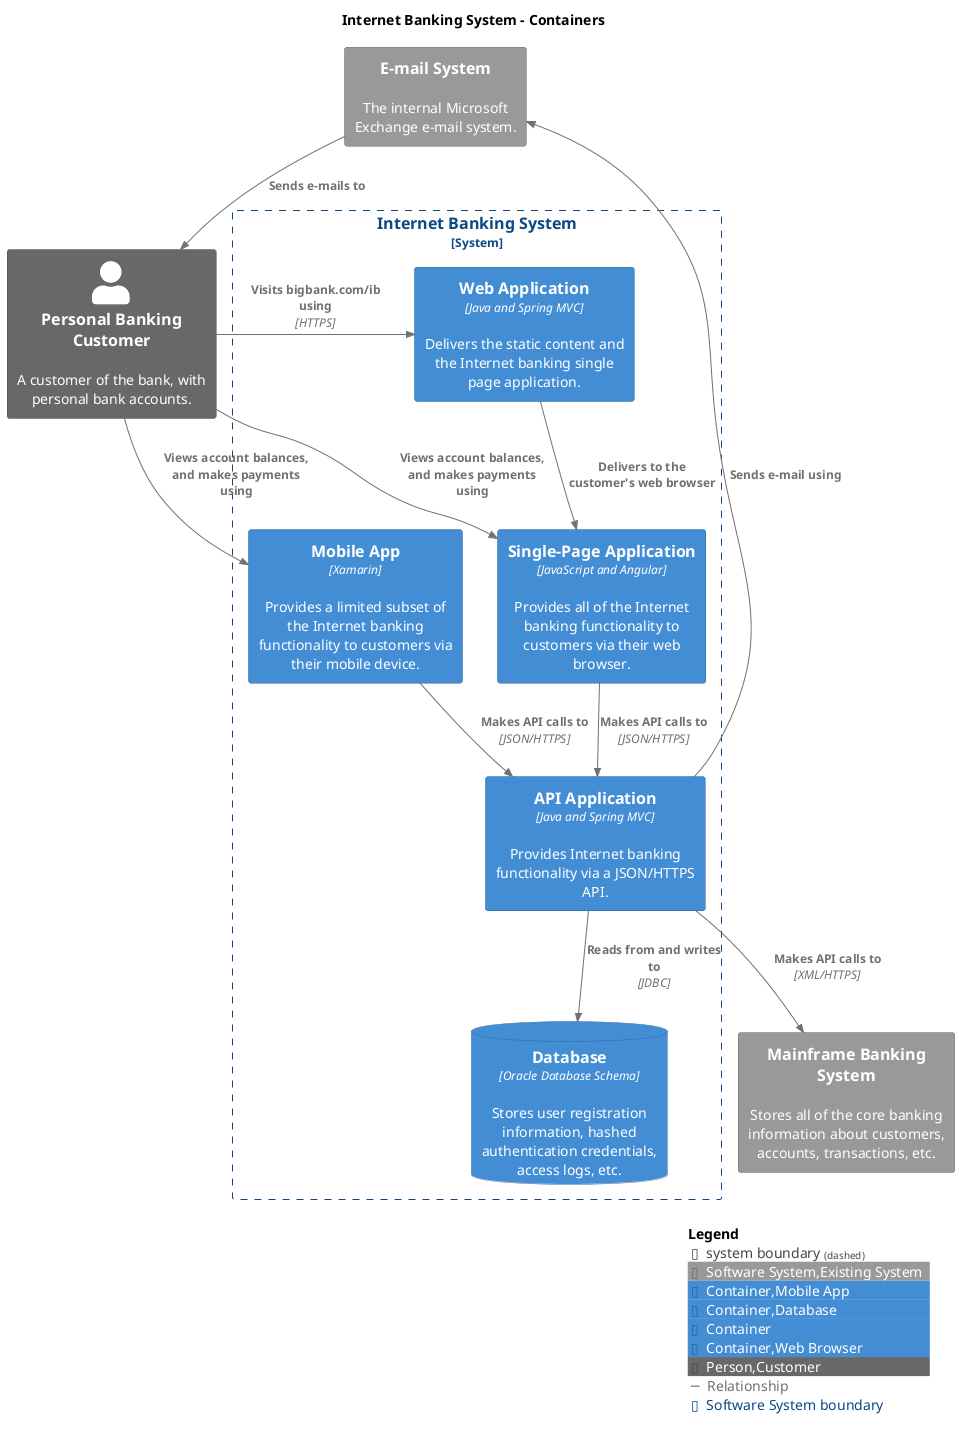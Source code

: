 @startuml
set separator none
title Internet Banking System - Containers

top to bottom direction

!include <C4/C4>
!include <C4/C4_Context>
!include <C4/C4_Container>

AddElementTag("Software System,Existing System", $bgColor="#999999", $borderColor="#6b6b6b", $fontColor="#ffffff", $sprite="", $shadowing="")
AddElementTag("Container,Mobile App", $bgColor="#438dd5", $borderColor="#2e6295", $fontColor="#ffffff", $sprite="", $shadowing="")
AddElementTag("Container,Database", $bgColor="#438dd5", $borderColor="#2e6295", $fontColor="#ffffff", $sprite="", $shadowing="")
AddElementTag("Container", $bgColor="#438dd5", $borderColor="#2e6295", $fontColor="#ffffff", $sprite="", $shadowing="")
AddElementTag("Container,Web Browser", $bgColor="#438dd5", $borderColor="#2e6295", $fontColor="#ffffff", $sprite="", $shadowing="")
AddElementTag("Person,Customer", $bgColor="#686868", $borderColor="#484848", $fontColor="#ffffff", $sprite="", $shadowing="")

AddRelTag("Relationship", $textColor="#707070", $lineColor="#707070", $lineStyle = "")

AddBoundaryTag("Software System", $bgColor="#ffffff", $borderColor="#0b4884", $fontColor="#0b4884", $shadowing="")

Person_Ext(PersonalBankingCustomer, "Personal Banking Customer", $descr="A customer of the bank, with personal bank accounts.", $tags="Person,Customer", $link="")
System(MainframeBankingSystem, "Mainframe Banking System", $descr="Stores all of the core banking information about customers, accounts, transactions, etc.", $tags="Software System,Existing System", $link="")
System(EmailSystem, "E-mail System", $descr="The internal Microsoft Exchange e-mail system.", $tags="Software System,Existing System", $link="")

System_Boundary("InternetBankingSystem_boundary", "Internet Banking System", $tags="Software System") {
  Container(InternetBankingSystem.MobileApp, "Mobile App", $techn="Xamarin", $descr="Provides a limited subset of the Internet banking functionality to customers via their mobile device.", $tags="Container,Mobile App", $link="")
  Container(InternetBankingSystem.WebApplication, "Web Application", $techn="Java and Spring MVC", $descr="Delivers the static content and the Internet banking single page application.", $tags="Container", $link="")
  Container(InternetBankingSystem.APIApplication, "API Application", $techn="Java and Spring MVC", $descr="Provides Internet banking functionality via a JSON/HTTPS API.", $tags="Container", $link="")
  ContainerDb(InternetBankingSystem.Database, "Database", $techn="Oracle Database Schema", $descr="Stores user registration information, hashed authentication credentials, access logs, etc.", $tags="Container,Database", $link="")
  Container(InternetBankingSystem.SinglePageApplication, "Single-Page Application", $techn="JavaScript and Angular", $descr="Provides all of the Internet banking functionality to customers via their web browser.", $tags="Container,Web Browser", $link="")
}

Rel_D(EmailSystem, PersonalBankingCustomer, "Sends e-mails to", $techn="", $tags="Relationship", $link="")
Rel_D(PersonalBankingCustomer, InternetBankingSystem.WebApplication, "Visits bigbank.com/ib using", $techn="HTTPS", $tags="Relationship", $link="")
Rel_D(PersonalBankingCustomer, InternetBankingSystem.SinglePageApplication, "Views account balances, and makes payments using", $techn="", $tags="Relationship", $link="")
Rel_D(PersonalBankingCustomer, InternetBankingSystem.MobileApp, "Views account balances, and makes payments using", $techn="", $tags="Relationship", $link="")
Rel_D(InternetBankingSystem.WebApplication, InternetBankingSystem.SinglePageApplication, "Delivers to the customer's web browser", $techn="", $tags="Relationship", $link="")
Rel_D(InternetBankingSystem.SinglePageApplication, InternetBankingSystem.APIApplication, "Makes API calls to", $techn="JSON/HTTPS", $tags="Relationship", $link="")
Rel_D(InternetBankingSystem.MobileApp, InternetBankingSystem.APIApplication, "Makes API calls to", $techn="JSON/HTTPS", $tags="Relationship", $link="")
Rel_D(InternetBankingSystem.APIApplication, InternetBankingSystem.Database, "Reads from and writes to", $techn="JDBC", $tags="Relationship", $link="")
Rel_D(InternetBankingSystem.APIApplication, MainframeBankingSystem, "Makes API calls to", $techn="XML/HTTPS", $tags="Relationship", $link="")
Rel_D(InternetBankingSystem.APIApplication, EmailSystem, "Sends e-mail using", $techn="", $tags="Relationship", $link="")

SHOW_LEGEND(true)
@enduml